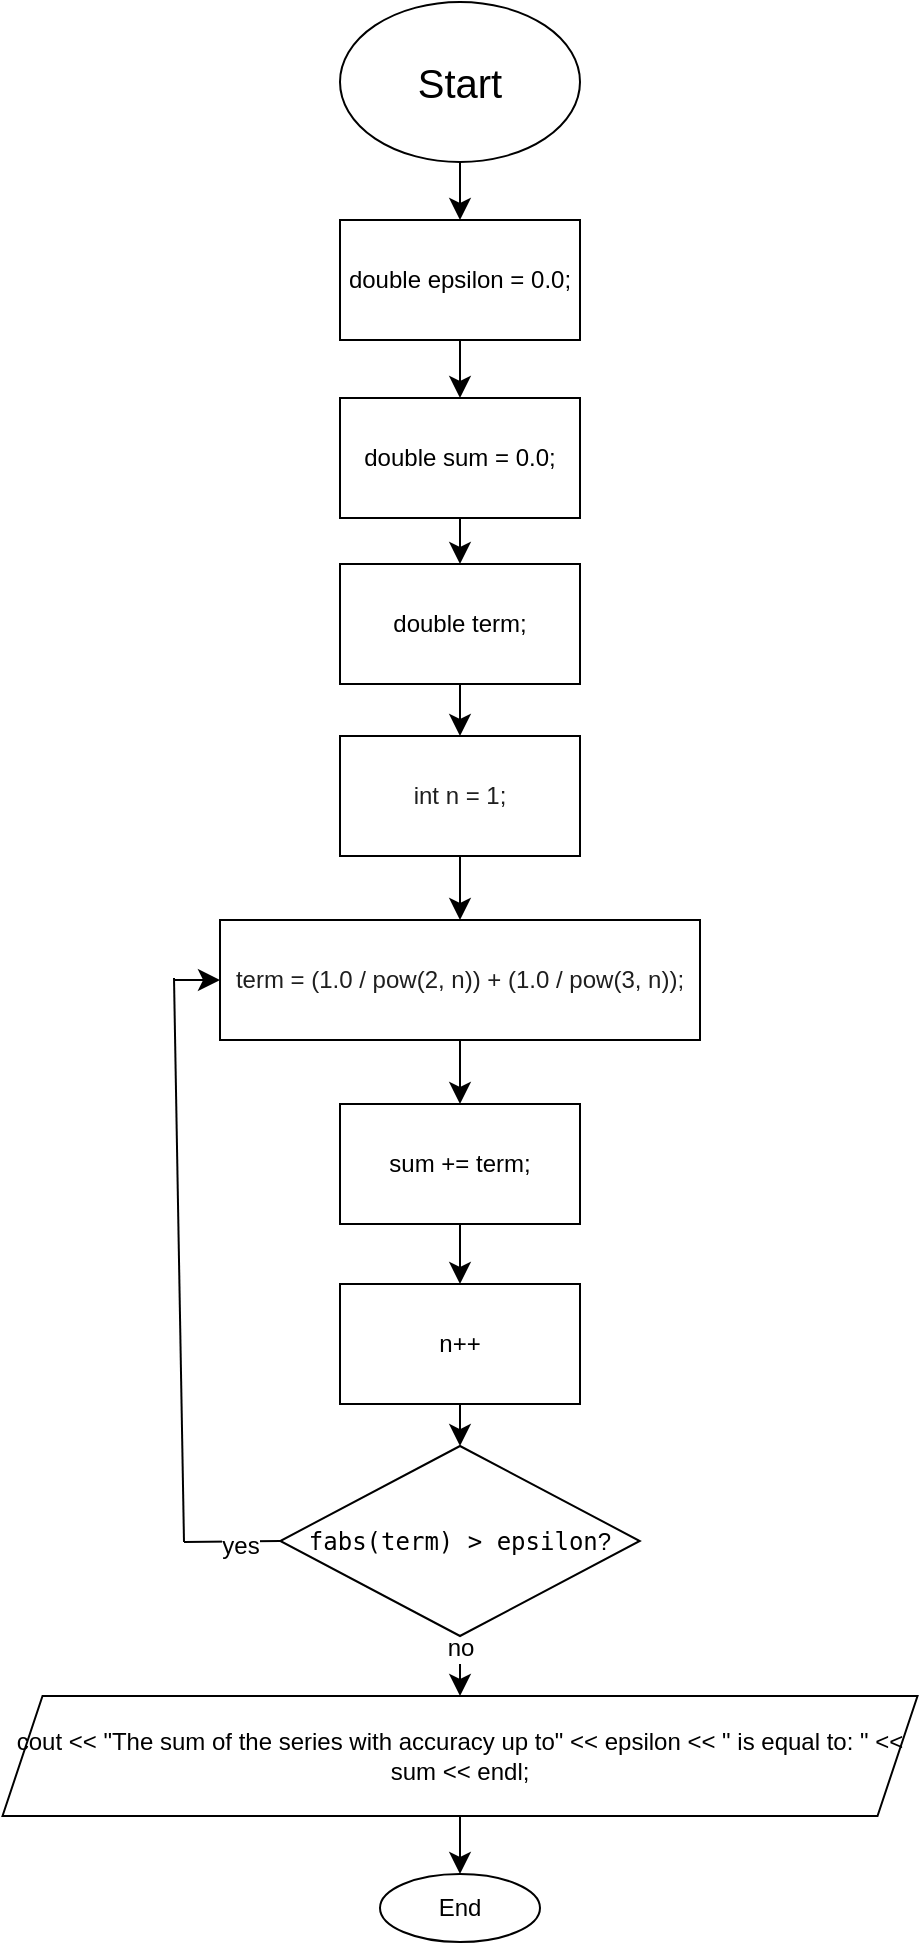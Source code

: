 <mxfile version="24.8.4">
  <diagram name="Сторінка-1" id="z2n3EFh0K1hDPh4PE9u4">
    <mxGraphModel dx="1793" dy="1210" grid="0" gridSize="10" guides="1" tooltips="1" connect="1" arrows="1" fold="1" page="0" pageScale="1" pageWidth="827" pageHeight="1169" math="0" shadow="0">
      <root>
        <mxCell id="0" />
        <mxCell id="1" parent="0" />
        <mxCell id="cJkYCGwa2vcNiUKvJ4B1-3" value="" style="edgeStyle=none;curved=1;rounded=0;orthogonalLoop=1;jettySize=auto;html=1;fontSize=12;startSize=8;endSize=8;" edge="1" parent="1" source="cJkYCGwa2vcNiUKvJ4B1-1" target="cJkYCGwa2vcNiUKvJ4B1-2">
          <mxGeometry relative="1" as="geometry" />
        </mxCell>
        <mxCell id="cJkYCGwa2vcNiUKvJ4B1-1" value="&lt;font style=&quot;font-size: 20px;&quot;&gt;Start&lt;/font&gt;" style="ellipse;whiteSpace=wrap;html=1;" vertex="1" parent="1">
          <mxGeometry x="193" y="54" width="120" height="80" as="geometry" />
        </mxCell>
        <mxCell id="cJkYCGwa2vcNiUKvJ4B1-5" value="" style="edgeStyle=none;curved=1;rounded=0;orthogonalLoop=1;jettySize=auto;html=1;fontSize=12;startSize=8;endSize=8;" edge="1" parent="1" source="cJkYCGwa2vcNiUKvJ4B1-2" target="cJkYCGwa2vcNiUKvJ4B1-4">
          <mxGeometry relative="1" as="geometry" />
        </mxCell>
        <mxCell id="cJkYCGwa2vcNiUKvJ4B1-2" value="double epsilon = 0.0;" style="whiteSpace=wrap;html=1;" vertex="1" parent="1">
          <mxGeometry x="193" y="163" width="120" height="60" as="geometry" />
        </mxCell>
        <mxCell id="cJkYCGwa2vcNiUKvJ4B1-7" value="" style="edgeStyle=none;curved=1;rounded=0;orthogonalLoop=1;jettySize=auto;html=1;fontSize=12;startSize=8;endSize=8;" edge="1" parent="1" source="cJkYCGwa2vcNiUKvJ4B1-4" target="cJkYCGwa2vcNiUKvJ4B1-6">
          <mxGeometry relative="1" as="geometry" />
        </mxCell>
        <mxCell id="cJkYCGwa2vcNiUKvJ4B1-4" value="double sum = 0.0;" style="whiteSpace=wrap;html=1;" vertex="1" parent="1">
          <mxGeometry x="193" y="252" width="120" height="60" as="geometry" />
        </mxCell>
        <mxCell id="cJkYCGwa2vcNiUKvJ4B1-9" value="" style="edgeStyle=none;curved=1;rounded=0;orthogonalLoop=1;jettySize=auto;html=1;fontSize=12;startSize=8;endSize=8;" edge="1" parent="1" source="cJkYCGwa2vcNiUKvJ4B1-6" target="cJkYCGwa2vcNiUKvJ4B1-8">
          <mxGeometry relative="1" as="geometry" />
        </mxCell>
        <mxCell id="cJkYCGwa2vcNiUKvJ4B1-6" value="double term;" style="whiteSpace=wrap;html=1;" vertex="1" parent="1">
          <mxGeometry x="193" y="335" width="120" height="60" as="geometry" />
        </mxCell>
        <mxCell id="cJkYCGwa2vcNiUKvJ4B1-13" value="" style="edgeStyle=none;curved=1;rounded=0;orthogonalLoop=1;jettySize=auto;html=1;fontSize=12;startSize=8;endSize=8;" edge="1" parent="1" source="cJkYCGwa2vcNiUKvJ4B1-8" target="cJkYCGwa2vcNiUKvJ4B1-12">
          <mxGeometry relative="1" as="geometry" />
        </mxCell>
        <mxCell id="cJkYCGwa2vcNiUKvJ4B1-8" value="&lt;font color=&quot;#1f1f1f&quot;&gt;int n = 1;&lt;/font&gt;" style="whiteSpace=wrap;html=1;" vertex="1" parent="1">
          <mxGeometry x="193" y="421" width="120" height="60" as="geometry" />
        </mxCell>
        <mxCell id="cJkYCGwa2vcNiUKvJ4B1-15" value="" style="edgeStyle=none;curved=1;rounded=0;orthogonalLoop=1;jettySize=auto;html=1;fontSize=12;startSize=8;endSize=8;" edge="1" parent="1" source="cJkYCGwa2vcNiUKvJ4B1-12" target="cJkYCGwa2vcNiUKvJ4B1-14">
          <mxGeometry relative="1" as="geometry" />
        </mxCell>
        <mxCell id="cJkYCGwa2vcNiUKvJ4B1-12" value="&lt;font color=&quot;#1f1f1f&quot;&gt;term = (1.0 / pow(2, n)) + (1.0 / pow(3, n));&lt;/font&gt;" style="whiteSpace=wrap;html=1;" vertex="1" parent="1">
          <mxGeometry x="133" y="513" width="240" height="60" as="geometry" />
        </mxCell>
        <mxCell id="cJkYCGwa2vcNiUKvJ4B1-17" value="" style="edgeStyle=none;curved=1;rounded=0;orthogonalLoop=1;jettySize=auto;html=1;fontSize=12;startSize=8;endSize=8;" edge="1" parent="1" source="cJkYCGwa2vcNiUKvJ4B1-14" target="cJkYCGwa2vcNiUKvJ4B1-16">
          <mxGeometry relative="1" as="geometry" />
        </mxCell>
        <mxCell id="cJkYCGwa2vcNiUKvJ4B1-14" value="sum += term;" style="whiteSpace=wrap;html=1;" vertex="1" parent="1">
          <mxGeometry x="193" y="605" width="120" height="60" as="geometry" />
        </mxCell>
        <mxCell id="cJkYCGwa2vcNiUKvJ4B1-19" value="" style="edgeStyle=none;curved=1;rounded=0;orthogonalLoop=1;jettySize=auto;html=1;fontSize=12;startSize=8;endSize=8;" edge="1" parent="1" source="cJkYCGwa2vcNiUKvJ4B1-16" target="cJkYCGwa2vcNiUKvJ4B1-18">
          <mxGeometry relative="1" as="geometry" />
        </mxCell>
        <mxCell id="cJkYCGwa2vcNiUKvJ4B1-16" value="n++" style="whiteSpace=wrap;html=1;" vertex="1" parent="1">
          <mxGeometry x="193" y="695" width="120" height="60" as="geometry" />
        </mxCell>
        <mxCell id="cJkYCGwa2vcNiUKvJ4B1-27" value="" style="edgeStyle=none;curved=1;rounded=0;orthogonalLoop=1;jettySize=auto;html=1;fontSize=12;startSize=8;endSize=8;" edge="1" parent="1" source="cJkYCGwa2vcNiUKvJ4B1-18" target="cJkYCGwa2vcNiUKvJ4B1-26">
          <mxGeometry relative="1" as="geometry" />
        </mxCell>
        <mxCell id="cJkYCGwa2vcNiUKvJ4B1-28" value="no" style="edgeLabel;html=1;align=center;verticalAlign=middle;resizable=0;points=[];fontSize=12;" vertex="1" connectable="0" parent="cJkYCGwa2vcNiUKvJ4B1-27">
          <mxGeometry x="-0.604" relative="1" as="geometry">
            <mxPoint as="offset" />
          </mxGeometry>
        </mxCell>
        <mxCell id="cJkYCGwa2vcNiUKvJ4B1-18" value="&lt;code&gt;fabs(term) &amp;gt; epsilon&lt;/code&gt;?" style="rhombus;whiteSpace=wrap;html=1;" vertex="1" parent="1">
          <mxGeometry x="163.13" y="776" width="179.75" height="95" as="geometry" />
        </mxCell>
        <mxCell id="cJkYCGwa2vcNiUKvJ4B1-20" value="" style="endArrow=none;html=1;rounded=0;fontSize=12;startSize=8;endSize=8;curved=1;exitX=0;exitY=0.5;exitDx=0;exitDy=0;" edge="1" parent="1" source="cJkYCGwa2vcNiUKvJ4B1-18">
          <mxGeometry width="50" height="50" relative="1" as="geometry">
            <mxPoint x="180" y="748" as="sourcePoint" />
            <mxPoint x="115" y="824" as="targetPoint" />
          </mxGeometry>
        </mxCell>
        <mxCell id="cJkYCGwa2vcNiUKvJ4B1-25" value="yes" style="edgeLabel;html=1;align=center;verticalAlign=middle;resizable=0;points=[];fontSize=12;" vertex="1" connectable="0" parent="cJkYCGwa2vcNiUKvJ4B1-20">
          <mxGeometry x="-0.168" y="2" relative="1" as="geometry">
            <mxPoint as="offset" />
          </mxGeometry>
        </mxCell>
        <mxCell id="cJkYCGwa2vcNiUKvJ4B1-22" value="" style="endArrow=none;html=1;rounded=0;fontSize=12;startSize=8;endSize=8;curved=1;" edge="1" parent="1">
          <mxGeometry width="50" height="50" relative="1" as="geometry">
            <mxPoint x="110" y="542" as="sourcePoint" />
            <mxPoint x="115" y="824" as="targetPoint" />
          </mxGeometry>
        </mxCell>
        <mxCell id="cJkYCGwa2vcNiUKvJ4B1-24" value="" style="endArrow=classic;html=1;rounded=0;fontSize=12;startSize=8;endSize=8;curved=1;entryX=0;entryY=0.5;entryDx=0;entryDy=0;" edge="1" parent="1" target="cJkYCGwa2vcNiUKvJ4B1-12">
          <mxGeometry width="50" height="50" relative="1" as="geometry">
            <mxPoint x="110" y="543" as="sourcePoint" />
            <mxPoint x="114" y="633" as="targetPoint" />
          </mxGeometry>
        </mxCell>
        <mxCell id="cJkYCGwa2vcNiUKvJ4B1-30" value="" style="edgeStyle=none;curved=1;rounded=0;orthogonalLoop=1;jettySize=auto;html=1;fontSize=12;startSize=8;endSize=8;" edge="1" parent="1" source="cJkYCGwa2vcNiUKvJ4B1-26" target="cJkYCGwa2vcNiUKvJ4B1-29">
          <mxGeometry relative="1" as="geometry" />
        </mxCell>
        <mxCell id="cJkYCGwa2vcNiUKvJ4B1-26" value="cout &amp;lt;&amp;lt; &quot;The sum of the series with accuracy up to&quot; &amp;lt;&amp;lt; epsilon &amp;lt;&amp;lt; &quot; is equal to: &quot; &amp;lt;&amp;lt; sum &amp;lt;&amp;lt; endl;" style="shape=parallelogram;perimeter=parallelogramPerimeter;whiteSpace=wrap;html=1;fixedSize=1;" vertex="1" parent="1">
          <mxGeometry x="24.26" y="901" width="457.5" height="60" as="geometry" />
        </mxCell>
        <mxCell id="cJkYCGwa2vcNiUKvJ4B1-29" value="End" style="ellipse;whiteSpace=wrap;html=1;" vertex="1" parent="1">
          <mxGeometry x="213" y="990" width="80" height="34" as="geometry" />
        </mxCell>
      </root>
    </mxGraphModel>
  </diagram>
</mxfile>
